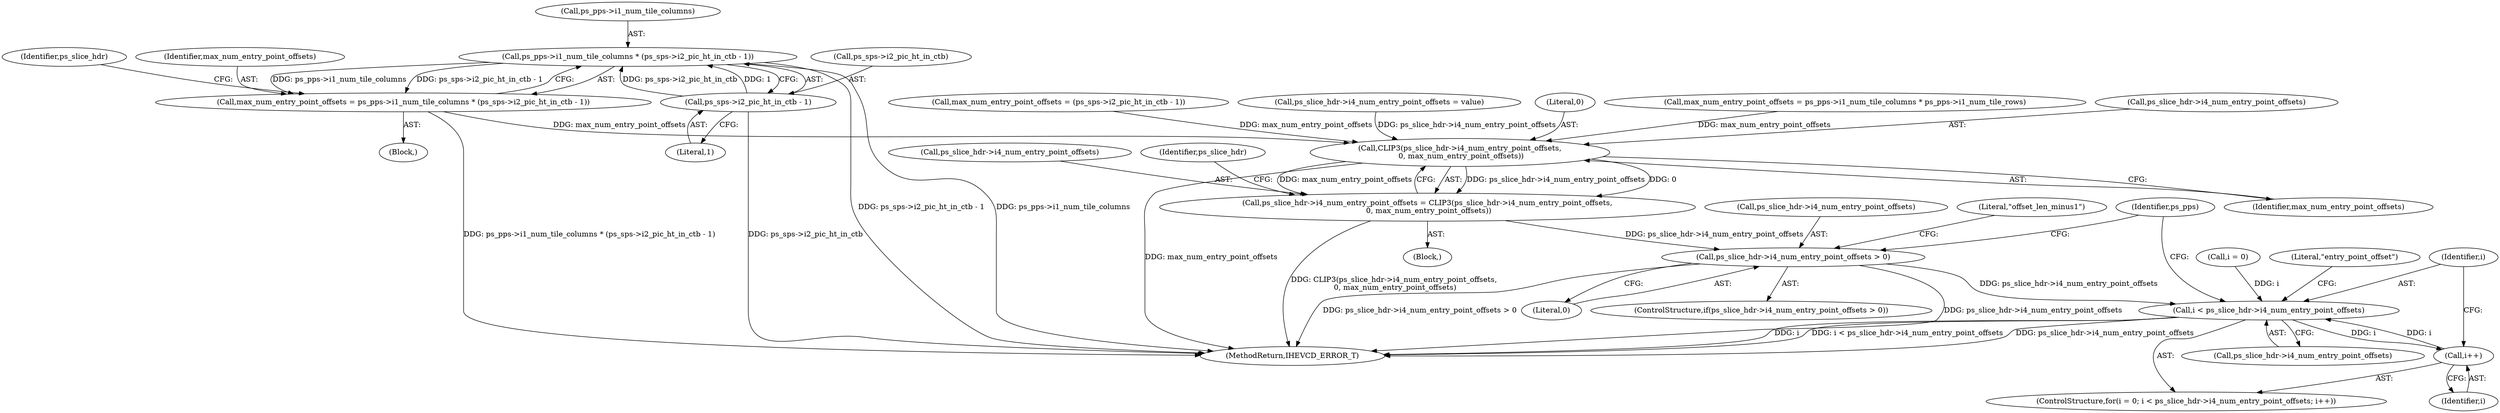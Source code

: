 digraph "0_Android_913d9e8d93d6b81bb8eac3fc2c1426651f5b259d@pointer" {
"1001905" [label="(Call,ps_pps->i1_num_tile_columns * (ps_sps->i2_pic_ht_in_ctb - 1))"];
"1001909" [label="(Call,ps_sps->i2_pic_ht_in_ctb - 1)"];
"1001903" [label="(Call,max_num_entry_point_offsets = ps_pps->i1_num_tile_columns * (ps_sps->i2_pic_ht_in_ctb - 1))"];
"1001942" [label="(Call,CLIP3(ps_slice_hdr->i4_num_entry_point_offsets,\n 0, max_num_entry_point_offsets))"];
"1001938" [label="(Call,ps_slice_hdr->i4_num_entry_point_offsets = CLIP3(ps_slice_hdr->i4_num_entry_point_offsets,\n 0, max_num_entry_point_offsets))"];
"1001949" [label="(Call,ps_slice_hdr->i4_num_entry_point_offsets > 0)"];
"1001970" [label="(Call,i < ps_slice_hdr->i4_num_entry_point_offsets)"];
"1001975" [label="(Call,i++)"];
"1001910" [label="(Call,ps_sps->i2_pic_ht_in_ctb)"];
"1001931" [label="(Call,max_num_entry_point_offsets = (ps_sps->i2_pic_ht_in_ctb - 1))"];
"1001887" [label="(Call,ps_slice_hdr->i4_num_entry_point_offsets = value)"];
"1002617" [label="(MethodReturn,IHEVCD_ERROR_T)"];
"1001942" [label="(Call,CLIP3(ps_slice_hdr->i4_num_entry_point_offsets,\n 0, max_num_entry_point_offsets))"];
"1001975" [label="(Call,i++)"];
"1001976" [label="(Identifier,i)"];
"1001946" [label="(Literal,0)"];
"1001956" [label="(Literal,\"offset_len_minus1\")"];
"1001913" [label="(Literal,1)"];
"1001903" [label="(Call,max_num_entry_point_offsets = ps_pps->i1_num_tile_columns * (ps_sps->i2_pic_ht_in_ctb - 1))"];
"1001950" [label="(Call,ps_slice_hdr->i4_num_entry_point_offsets)"];
"1001902" [label="(Block,)"];
"1001939" [label="(Call,ps_slice_hdr->i4_num_entry_point_offsets)"];
"1001972" [label="(Call,ps_slice_hdr->i4_num_entry_point_offsets)"];
"1001906" [label="(Call,ps_pps->i1_num_tile_columns)"];
"1001953" [label="(Literal,0)"];
"1001940" [label="(Identifier,ps_slice_hdr)"];
"1001966" [label="(ControlStructure,for(i = 0; i < ps_slice_hdr->i4_num_entry_point_offsets; i++))"];
"1001951" [label="(Identifier,ps_slice_hdr)"];
"1001971" [label="(Identifier,i)"];
"1001904" [label="(Identifier,max_num_entry_point_offsets)"];
"1001987" [label="(Identifier,ps_pps)"];
"1001920" [label="(Call,max_num_entry_point_offsets = ps_pps->i1_num_tile_columns * ps_pps->i1_num_tile_rows)"];
"1001967" [label="(Call,i = 0)"];
"1001943" [label="(Call,ps_slice_hdr->i4_num_entry_point_offsets)"];
"1001938" [label="(Call,ps_slice_hdr->i4_num_entry_point_offsets = CLIP3(ps_slice_hdr->i4_num_entry_point_offsets,\n 0, max_num_entry_point_offsets))"];
"1001948" [label="(ControlStructure,if(ps_slice_hdr->i4_num_entry_point_offsets > 0))"];
"1001909" [label="(Call,ps_sps->i2_pic_ht_in_ctb - 1)"];
"1001949" [label="(Call,ps_slice_hdr->i4_num_entry_point_offsets > 0)"];
"1001947" [label="(Identifier,max_num_entry_point_offsets)"];
"1001892" [label="(Block,)"];
"1001905" [label="(Call,ps_pps->i1_num_tile_columns * (ps_sps->i2_pic_ht_in_ctb - 1))"];
"1001970" [label="(Call,i < ps_slice_hdr->i4_num_entry_point_offsets)"];
"1001979" [label="(Literal,\"entry_point_offset\")"];
"1001905" -> "1001903"  [label="AST: "];
"1001905" -> "1001909"  [label="CFG: "];
"1001906" -> "1001905"  [label="AST: "];
"1001909" -> "1001905"  [label="AST: "];
"1001903" -> "1001905"  [label="CFG: "];
"1001905" -> "1002617"  [label="DDG: ps_sps->i2_pic_ht_in_ctb - 1"];
"1001905" -> "1002617"  [label="DDG: ps_pps->i1_num_tile_columns"];
"1001905" -> "1001903"  [label="DDG: ps_pps->i1_num_tile_columns"];
"1001905" -> "1001903"  [label="DDG: ps_sps->i2_pic_ht_in_ctb - 1"];
"1001909" -> "1001905"  [label="DDG: ps_sps->i2_pic_ht_in_ctb"];
"1001909" -> "1001905"  [label="DDG: 1"];
"1001909" -> "1001913"  [label="CFG: "];
"1001910" -> "1001909"  [label="AST: "];
"1001913" -> "1001909"  [label="AST: "];
"1001909" -> "1002617"  [label="DDG: ps_sps->i2_pic_ht_in_ctb"];
"1001903" -> "1001902"  [label="AST: "];
"1001904" -> "1001903"  [label="AST: "];
"1001940" -> "1001903"  [label="CFG: "];
"1001903" -> "1002617"  [label="DDG: ps_pps->i1_num_tile_columns * (ps_sps->i2_pic_ht_in_ctb - 1)"];
"1001903" -> "1001942"  [label="DDG: max_num_entry_point_offsets"];
"1001942" -> "1001938"  [label="AST: "];
"1001942" -> "1001947"  [label="CFG: "];
"1001943" -> "1001942"  [label="AST: "];
"1001946" -> "1001942"  [label="AST: "];
"1001947" -> "1001942"  [label="AST: "];
"1001938" -> "1001942"  [label="CFG: "];
"1001942" -> "1002617"  [label="DDG: max_num_entry_point_offsets"];
"1001942" -> "1001938"  [label="DDG: ps_slice_hdr->i4_num_entry_point_offsets"];
"1001942" -> "1001938"  [label="DDG: 0"];
"1001942" -> "1001938"  [label="DDG: max_num_entry_point_offsets"];
"1001887" -> "1001942"  [label="DDG: ps_slice_hdr->i4_num_entry_point_offsets"];
"1001920" -> "1001942"  [label="DDG: max_num_entry_point_offsets"];
"1001931" -> "1001942"  [label="DDG: max_num_entry_point_offsets"];
"1001938" -> "1001892"  [label="AST: "];
"1001939" -> "1001938"  [label="AST: "];
"1001951" -> "1001938"  [label="CFG: "];
"1001938" -> "1002617"  [label="DDG: CLIP3(ps_slice_hdr->i4_num_entry_point_offsets,\n 0, max_num_entry_point_offsets)"];
"1001938" -> "1001949"  [label="DDG: ps_slice_hdr->i4_num_entry_point_offsets"];
"1001949" -> "1001948"  [label="AST: "];
"1001949" -> "1001953"  [label="CFG: "];
"1001950" -> "1001949"  [label="AST: "];
"1001953" -> "1001949"  [label="AST: "];
"1001956" -> "1001949"  [label="CFG: "];
"1001987" -> "1001949"  [label="CFG: "];
"1001949" -> "1002617"  [label="DDG: ps_slice_hdr->i4_num_entry_point_offsets > 0"];
"1001949" -> "1002617"  [label="DDG: ps_slice_hdr->i4_num_entry_point_offsets"];
"1001949" -> "1001970"  [label="DDG: ps_slice_hdr->i4_num_entry_point_offsets"];
"1001970" -> "1001966"  [label="AST: "];
"1001970" -> "1001972"  [label="CFG: "];
"1001971" -> "1001970"  [label="AST: "];
"1001972" -> "1001970"  [label="AST: "];
"1001979" -> "1001970"  [label="CFG: "];
"1001987" -> "1001970"  [label="CFG: "];
"1001970" -> "1002617"  [label="DDG: i"];
"1001970" -> "1002617"  [label="DDG: i < ps_slice_hdr->i4_num_entry_point_offsets"];
"1001970" -> "1002617"  [label="DDG: ps_slice_hdr->i4_num_entry_point_offsets"];
"1001975" -> "1001970"  [label="DDG: i"];
"1001967" -> "1001970"  [label="DDG: i"];
"1001970" -> "1001975"  [label="DDG: i"];
"1001975" -> "1001966"  [label="AST: "];
"1001975" -> "1001976"  [label="CFG: "];
"1001976" -> "1001975"  [label="AST: "];
"1001971" -> "1001975"  [label="CFG: "];
}
